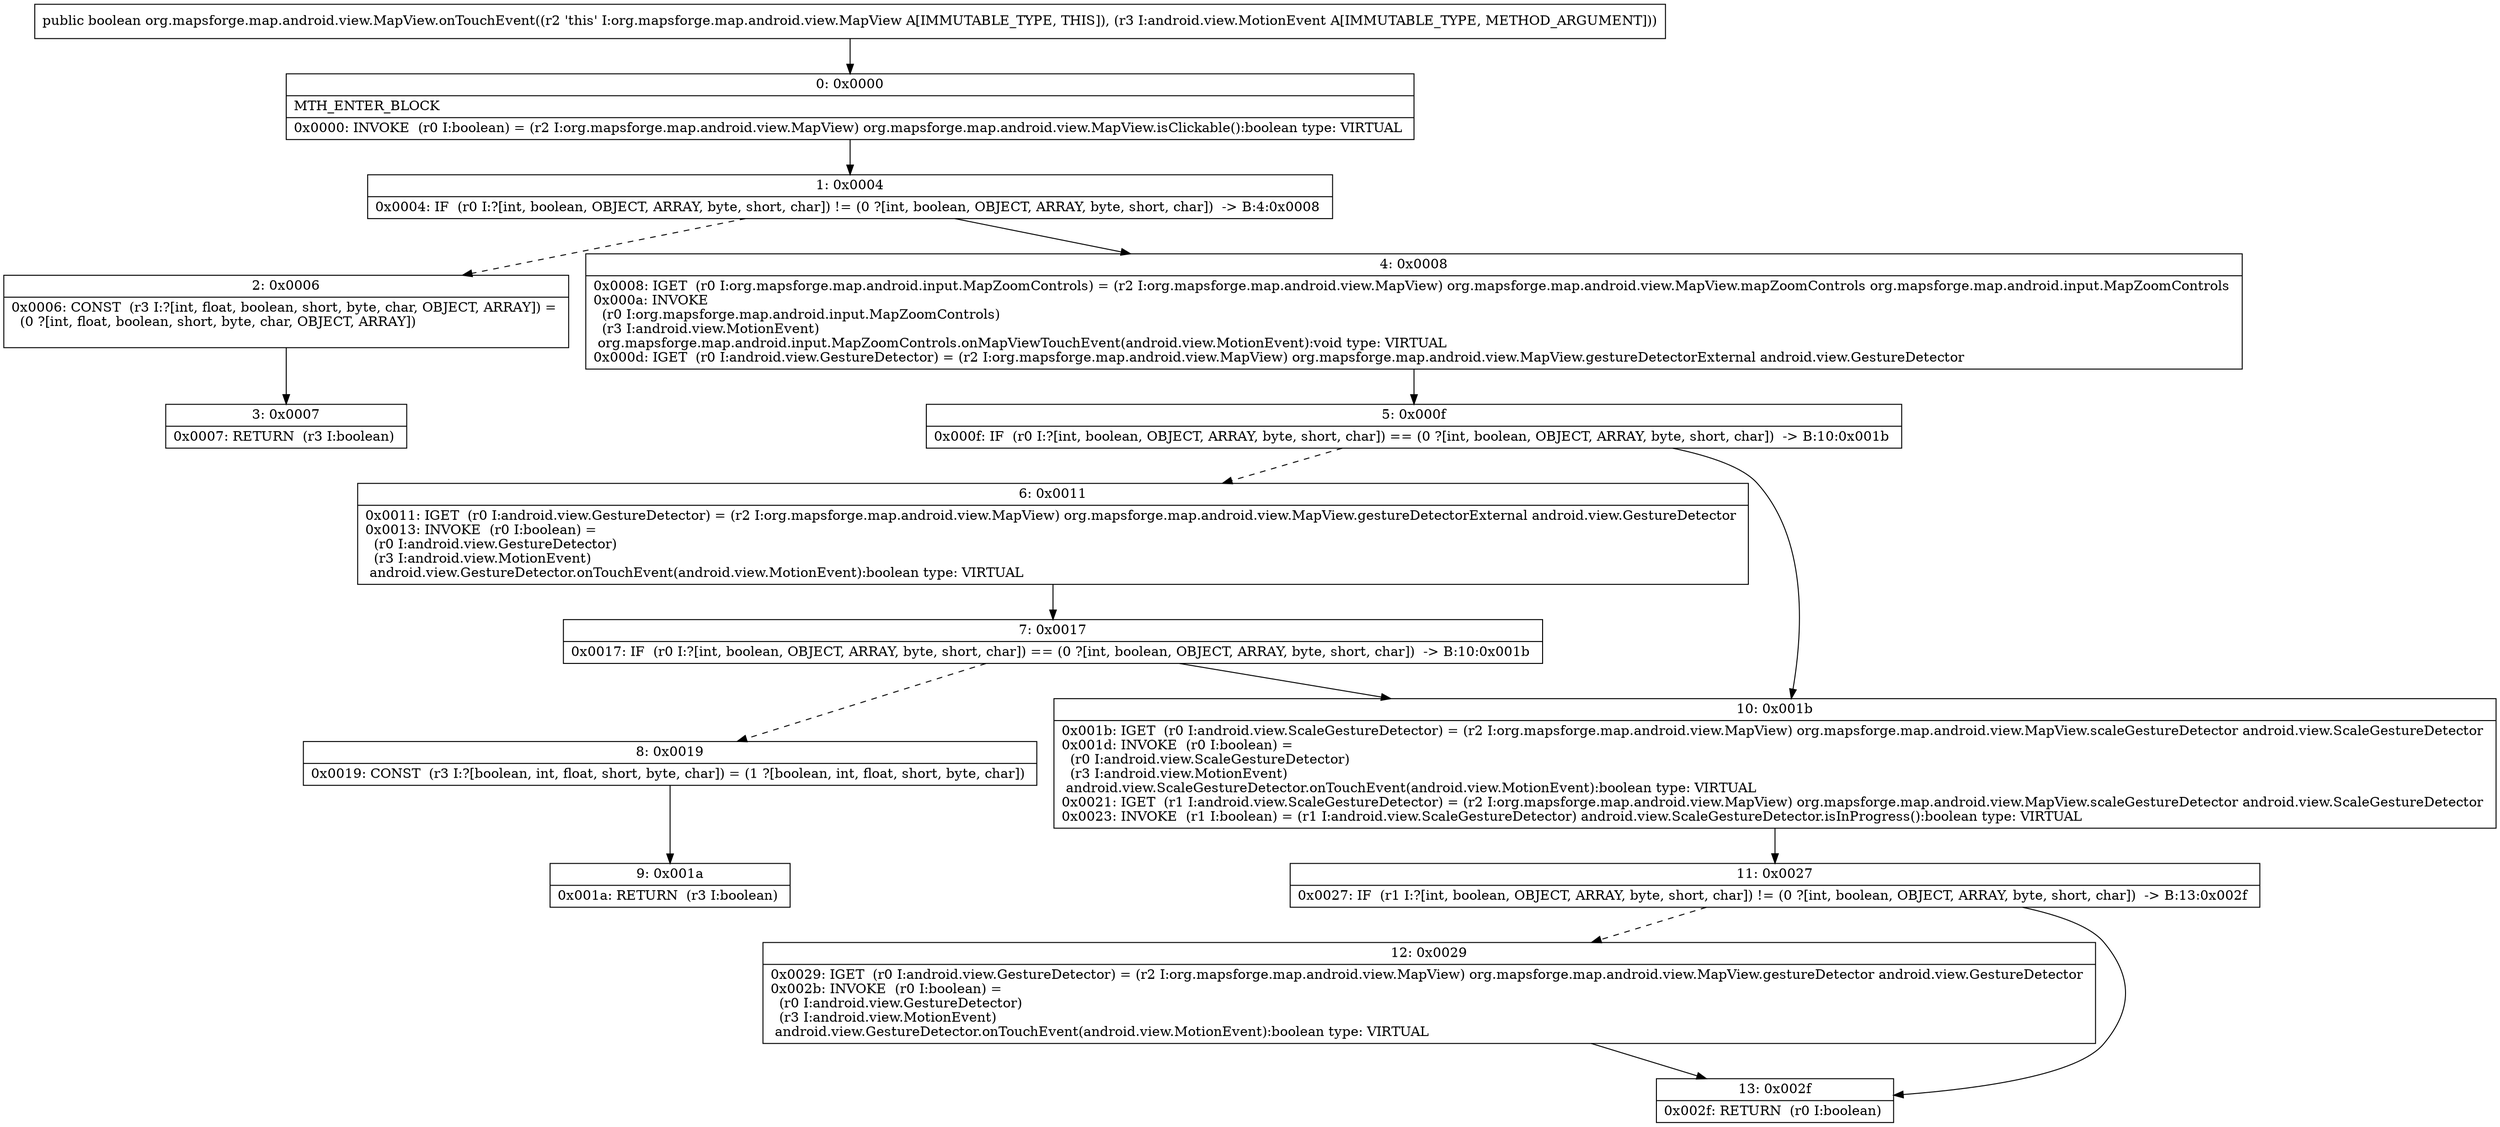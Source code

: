 digraph "CFG fororg.mapsforge.map.android.view.MapView.onTouchEvent(Landroid\/view\/MotionEvent;)Z" {
Node_0 [shape=record,label="{0\:\ 0x0000|MTH_ENTER_BLOCK\l|0x0000: INVOKE  (r0 I:boolean) = (r2 I:org.mapsforge.map.android.view.MapView) org.mapsforge.map.android.view.MapView.isClickable():boolean type: VIRTUAL \l}"];
Node_1 [shape=record,label="{1\:\ 0x0004|0x0004: IF  (r0 I:?[int, boolean, OBJECT, ARRAY, byte, short, char]) != (0 ?[int, boolean, OBJECT, ARRAY, byte, short, char])  \-\> B:4:0x0008 \l}"];
Node_2 [shape=record,label="{2\:\ 0x0006|0x0006: CONST  (r3 I:?[int, float, boolean, short, byte, char, OBJECT, ARRAY]) = \l  (0 ?[int, float, boolean, short, byte, char, OBJECT, ARRAY])\l \l}"];
Node_3 [shape=record,label="{3\:\ 0x0007|0x0007: RETURN  (r3 I:boolean) \l}"];
Node_4 [shape=record,label="{4\:\ 0x0008|0x0008: IGET  (r0 I:org.mapsforge.map.android.input.MapZoomControls) = (r2 I:org.mapsforge.map.android.view.MapView) org.mapsforge.map.android.view.MapView.mapZoomControls org.mapsforge.map.android.input.MapZoomControls \l0x000a: INVOKE  \l  (r0 I:org.mapsforge.map.android.input.MapZoomControls)\l  (r3 I:android.view.MotionEvent)\l org.mapsforge.map.android.input.MapZoomControls.onMapViewTouchEvent(android.view.MotionEvent):void type: VIRTUAL \l0x000d: IGET  (r0 I:android.view.GestureDetector) = (r2 I:org.mapsforge.map.android.view.MapView) org.mapsforge.map.android.view.MapView.gestureDetectorExternal android.view.GestureDetector \l}"];
Node_5 [shape=record,label="{5\:\ 0x000f|0x000f: IF  (r0 I:?[int, boolean, OBJECT, ARRAY, byte, short, char]) == (0 ?[int, boolean, OBJECT, ARRAY, byte, short, char])  \-\> B:10:0x001b \l}"];
Node_6 [shape=record,label="{6\:\ 0x0011|0x0011: IGET  (r0 I:android.view.GestureDetector) = (r2 I:org.mapsforge.map.android.view.MapView) org.mapsforge.map.android.view.MapView.gestureDetectorExternal android.view.GestureDetector \l0x0013: INVOKE  (r0 I:boolean) = \l  (r0 I:android.view.GestureDetector)\l  (r3 I:android.view.MotionEvent)\l android.view.GestureDetector.onTouchEvent(android.view.MotionEvent):boolean type: VIRTUAL \l}"];
Node_7 [shape=record,label="{7\:\ 0x0017|0x0017: IF  (r0 I:?[int, boolean, OBJECT, ARRAY, byte, short, char]) == (0 ?[int, boolean, OBJECT, ARRAY, byte, short, char])  \-\> B:10:0x001b \l}"];
Node_8 [shape=record,label="{8\:\ 0x0019|0x0019: CONST  (r3 I:?[boolean, int, float, short, byte, char]) = (1 ?[boolean, int, float, short, byte, char]) \l}"];
Node_9 [shape=record,label="{9\:\ 0x001a|0x001a: RETURN  (r3 I:boolean) \l}"];
Node_10 [shape=record,label="{10\:\ 0x001b|0x001b: IGET  (r0 I:android.view.ScaleGestureDetector) = (r2 I:org.mapsforge.map.android.view.MapView) org.mapsforge.map.android.view.MapView.scaleGestureDetector android.view.ScaleGestureDetector \l0x001d: INVOKE  (r0 I:boolean) = \l  (r0 I:android.view.ScaleGestureDetector)\l  (r3 I:android.view.MotionEvent)\l android.view.ScaleGestureDetector.onTouchEvent(android.view.MotionEvent):boolean type: VIRTUAL \l0x0021: IGET  (r1 I:android.view.ScaleGestureDetector) = (r2 I:org.mapsforge.map.android.view.MapView) org.mapsforge.map.android.view.MapView.scaleGestureDetector android.view.ScaleGestureDetector \l0x0023: INVOKE  (r1 I:boolean) = (r1 I:android.view.ScaleGestureDetector) android.view.ScaleGestureDetector.isInProgress():boolean type: VIRTUAL \l}"];
Node_11 [shape=record,label="{11\:\ 0x0027|0x0027: IF  (r1 I:?[int, boolean, OBJECT, ARRAY, byte, short, char]) != (0 ?[int, boolean, OBJECT, ARRAY, byte, short, char])  \-\> B:13:0x002f \l}"];
Node_12 [shape=record,label="{12\:\ 0x0029|0x0029: IGET  (r0 I:android.view.GestureDetector) = (r2 I:org.mapsforge.map.android.view.MapView) org.mapsforge.map.android.view.MapView.gestureDetector android.view.GestureDetector \l0x002b: INVOKE  (r0 I:boolean) = \l  (r0 I:android.view.GestureDetector)\l  (r3 I:android.view.MotionEvent)\l android.view.GestureDetector.onTouchEvent(android.view.MotionEvent):boolean type: VIRTUAL \l}"];
Node_13 [shape=record,label="{13\:\ 0x002f|0x002f: RETURN  (r0 I:boolean) \l}"];
MethodNode[shape=record,label="{public boolean org.mapsforge.map.android.view.MapView.onTouchEvent((r2 'this' I:org.mapsforge.map.android.view.MapView A[IMMUTABLE_TYPE, THIS]), (r3 I:android.view.MotionEvent A[IMMUTABLE_TYPE, METHOD_ARGUMENT])) }"];
MethodNode -> Node_0;
Node_0 -> Node_1;
Node_1 -> Node_2[style=dashed];
Node_1 -> Node_4;
Node_2 -> Node_3;
Node_4 -> Node_5;
Node_5 -> Node_6[style=dashed];
Node_5 -> Node_10;
Node_6 -> Node_7;
Node_7 -> Node_8[style=dashed];
Node_7 -> Node_10;
Node_8 -> Node_9;
Node_10 -> Node_11;
Node_11 -> Node_12[style=dashed];
Node_11 -> Node_13;
Node_12 -> Node_13;
}

